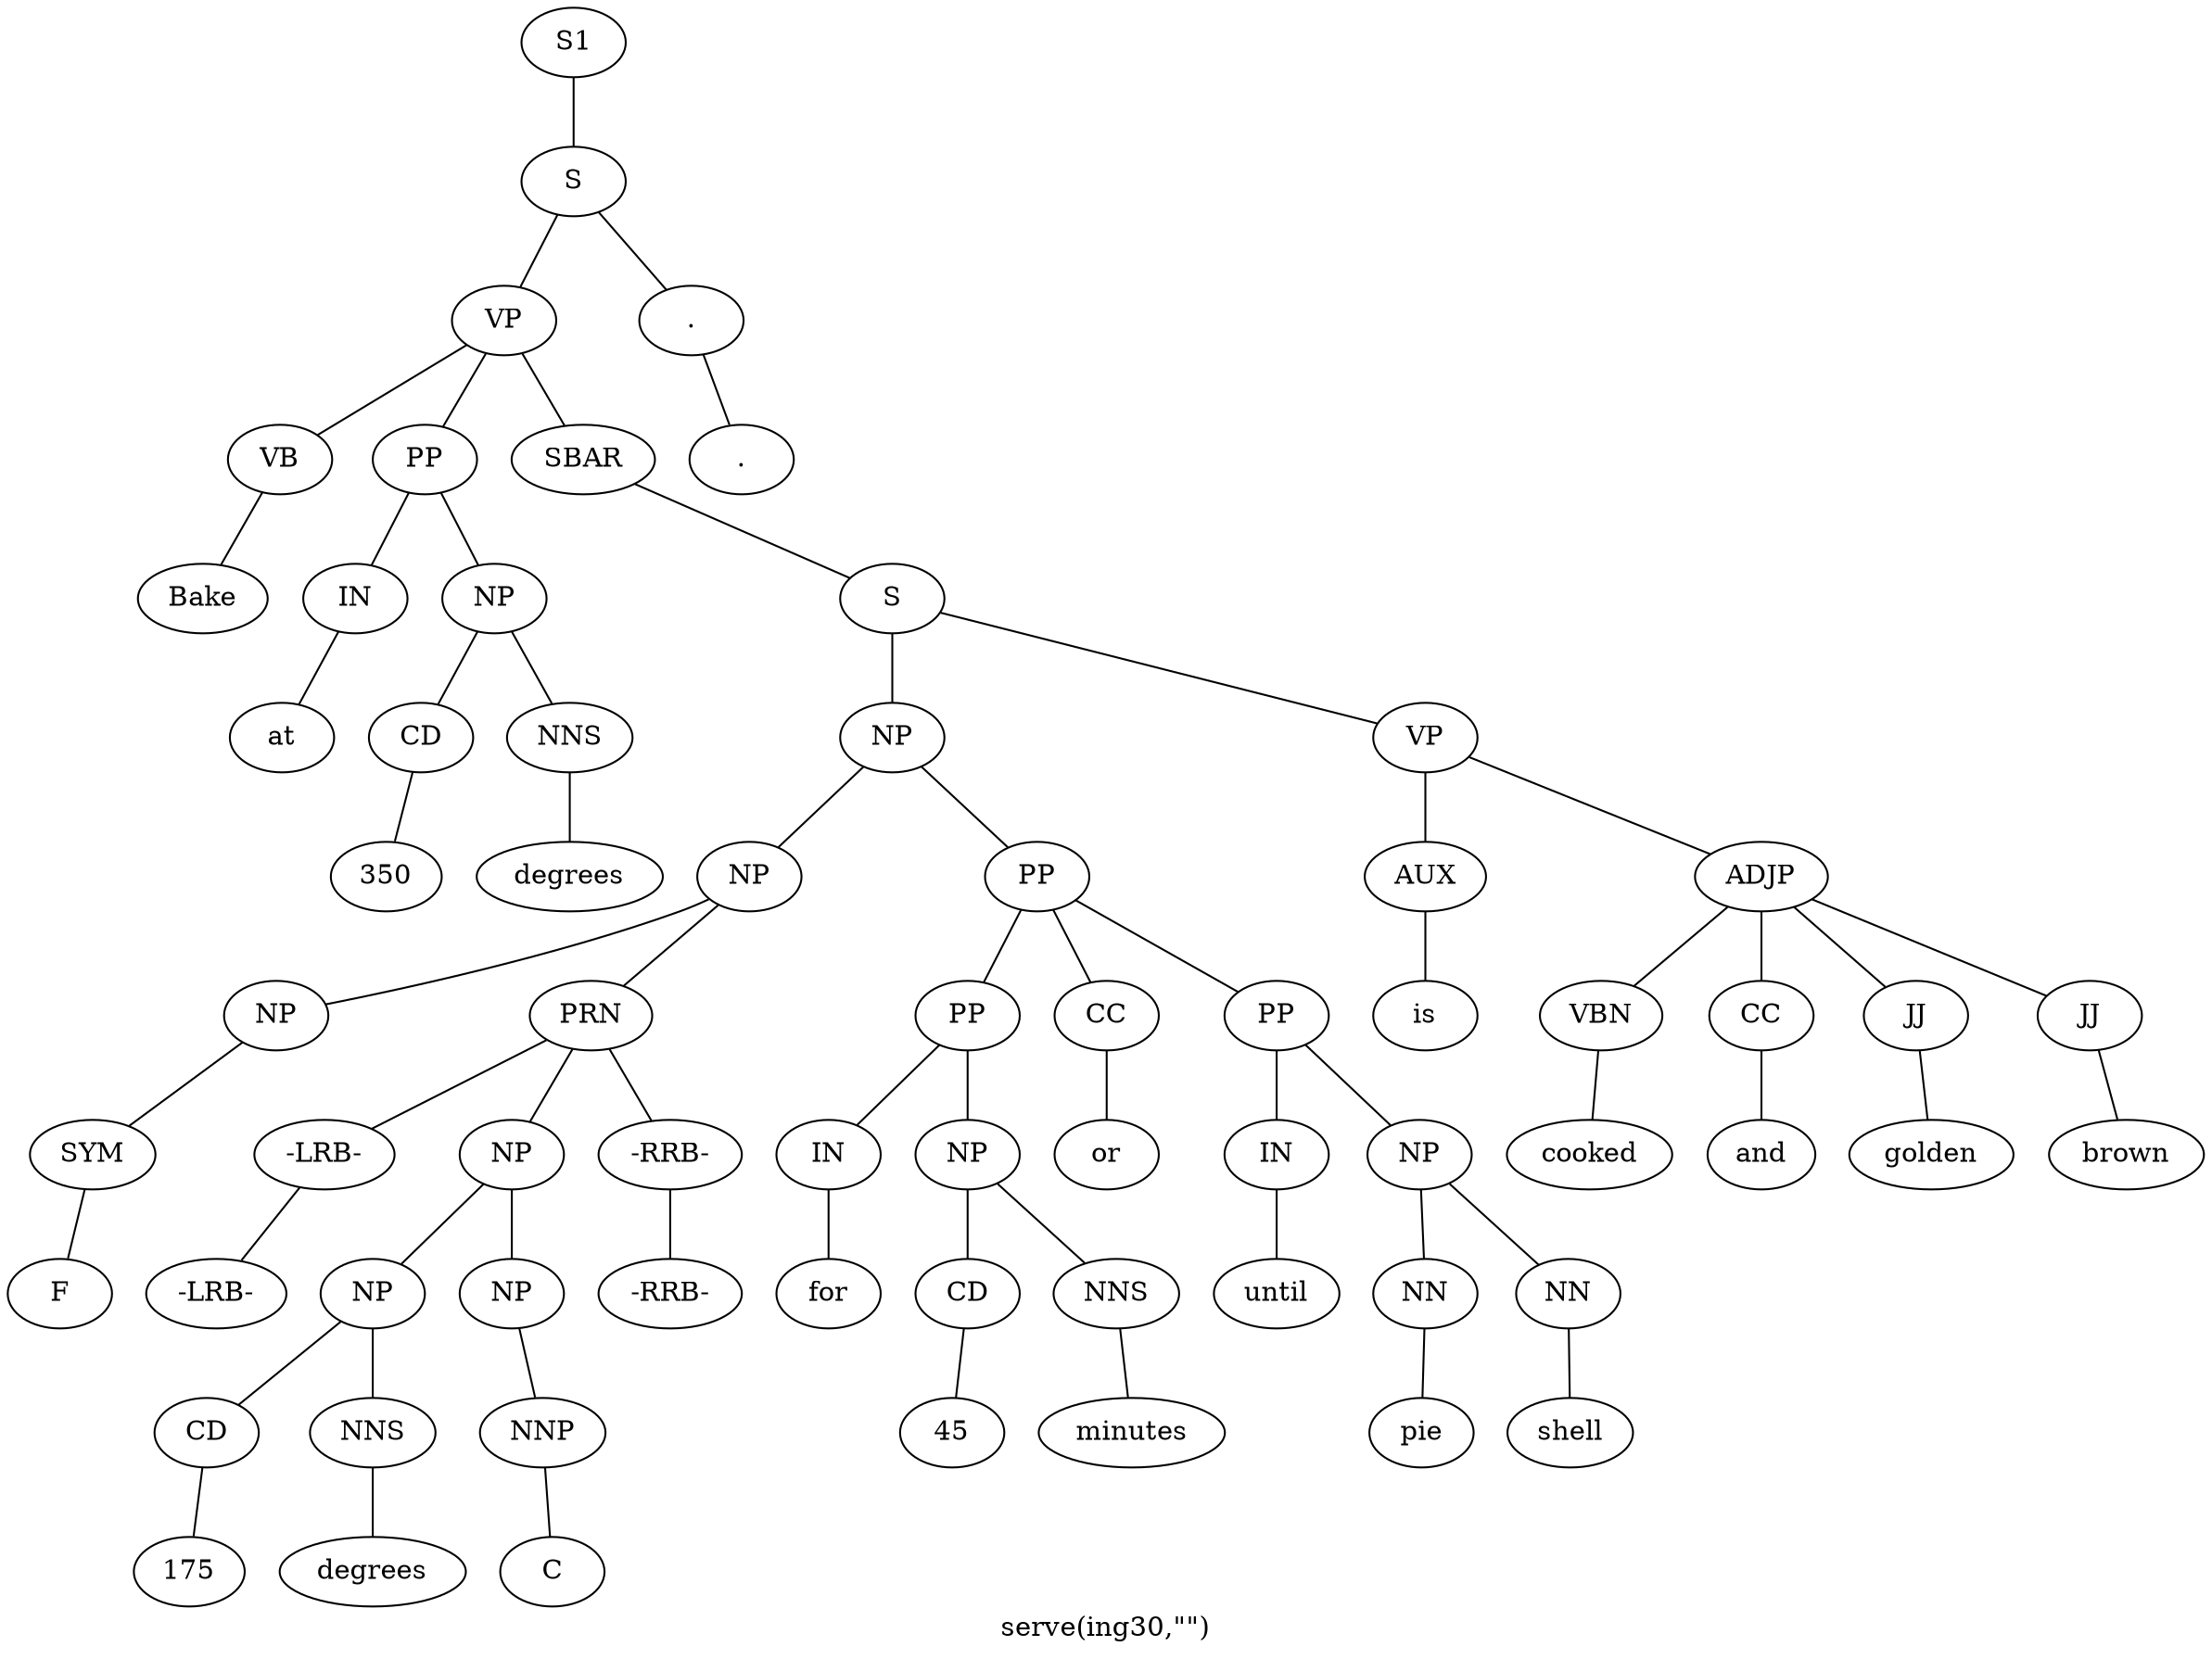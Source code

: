 graph SyntaxGraph {
	label = "serve(ing30,\"\")";
	Node0 [label="S1"];
	Node1 [label="S"];
	Node2 [label="VP"];
	Node3 [label="VB"];
	Node4 [label="Bake"];
	Node5 [label="PP"];
	Node6 [label="IN"];
	Node7 [label="at"];
	Node8 [label="NP"];
	Node9 [label="CD"];
	Node10 [label="350"];
	Node11 [label="NNS"];
	Node12 [label="degrees"];
	Node13 [label="SBAR"];
	Node14 [label="S"];
	Node15 [label="NP"];
	Node16 [label="NP"];
	Node17 [label="NP"];
	Node18 [label="SYM"];
	Node19 [label="F"];
	Node20 [label="PRN"];
	Node21 [label="-LRB-"];
	Node22 [label="-LRB-"];
	Node23 [label="NP"];
	Node24 [label="NP"];
	Node25 [label="CD"];
	Node26 [label="175"];
	Node27 [label="NNS"];
	Node28 [label="degrees"];
	Node29 [label="NP"];
	Node30 [label="NNP"];
	Node31 [label="C"];
	Node32 [label="-RRB-"];
	Node33 [label="-RRB-"];
	Node34 [label="PP"];
	Node35 [label="PP"];
	Node36 [label="IN"];
	Node37 [label="for"];
	Node38 [label="NP"];
	Node39 [label="CD"];
	Node40 [label="45"];
	Node41 [label="NNS"];
	Node42 [label="minutes"];
	Node43 [label="CC"];
	Node44 [label="or"];
	Node45 [label="PP"];
	Node46 [label="IN"];
	Node47 [label="until"];
	Node48 [label="NP"];
	Node49 [label="NN"];
	Node50 [label="pie"];
	Node51 [label="NN"];
	Node52 [label="shell"];
	Node53 [label="VP"];
	Node54 [label="AUX"];
	Node55 [label="is"];
	Node56 [label="ADJP"];
	Node57 [label="VBN"];
	Node58 [label="cooked"];
	Node59 [label="CC"];
	Node60 [label="and"];
	Node61 [label="JJ"];
	Node62 [label="golden"];
	Node63 [label="JJ"];
	Node64 [label="brown"];
	Node65 [label="."];
	Node66 [label="."];

	Node0 -- Node1;
	Node1 -- Node2;
	Node1 -- Node65;
	Node2 -- Node3;
	Node2 -- Node5;
	Node2 -- Node13;
	Node3 -- Node4;
	Node5 -- Node6;
	Node5 -- Node8;
	Node6 -- Node7;
	Node8 -- Node9;
	Node8 -- Node11;
	Node9 -- Node10;
	Node11 -- Node12;
	Node13 -- Node14;
	Node14 -- Node15;
	Node14 -- Node53;
	Node15 -- Node16;
	Node15 -- Node34;
	Node16 -- Node17;
	Node16 -- Node20;
	Node17 -- Node18;
	Node18 -- Node19;
	Node20 -- Node21;
	Node20 -- Node23;
	Node20 -- Node32;
	Node21 -- Node22;
	Node23 -- Node24;
	Node23 -- Node29;
	Node24 -- Node25;
	Node24 -- Node27;
	Node25 -- Node26;
	Node27 -- Node28;
	Node29 -- Node30;
	Node30 -- Node31;
	Node32 -- Node33;
	Node34 -- Node35;
	Node34 -- Node43;
	Node34 -- Node45;
	Node35 -- Node36;
	Node35 -- Node38;
	Node36 -- Node37;
	Node38 -- Node39;
	Node38 -- Node41;
	Node39 -- Node40;
	Node41 -- Node42;
	Node43 -- Node44;
	Node45 -- Node46;
	Node45 -- Node48;
	Node46 -- Node47;
	Node48 -- Node49;
	Node48 -- Node51;
	Node49 -- Node50;
	Node51 -- Node52;
	Node53 -- Node54;
	Node53 -- Node56;
	Node54 -- Node55;
	Node56 -- Node57;
	Node56 -- Node59;
	Node56 -- Node61;
	Node56 -- Node63;
	Node57 -- Node58;
	Node59 -- Node60;
	Node61 -- Node62;
	Node63 -- Node64;
	Node65 -- Node66;
}